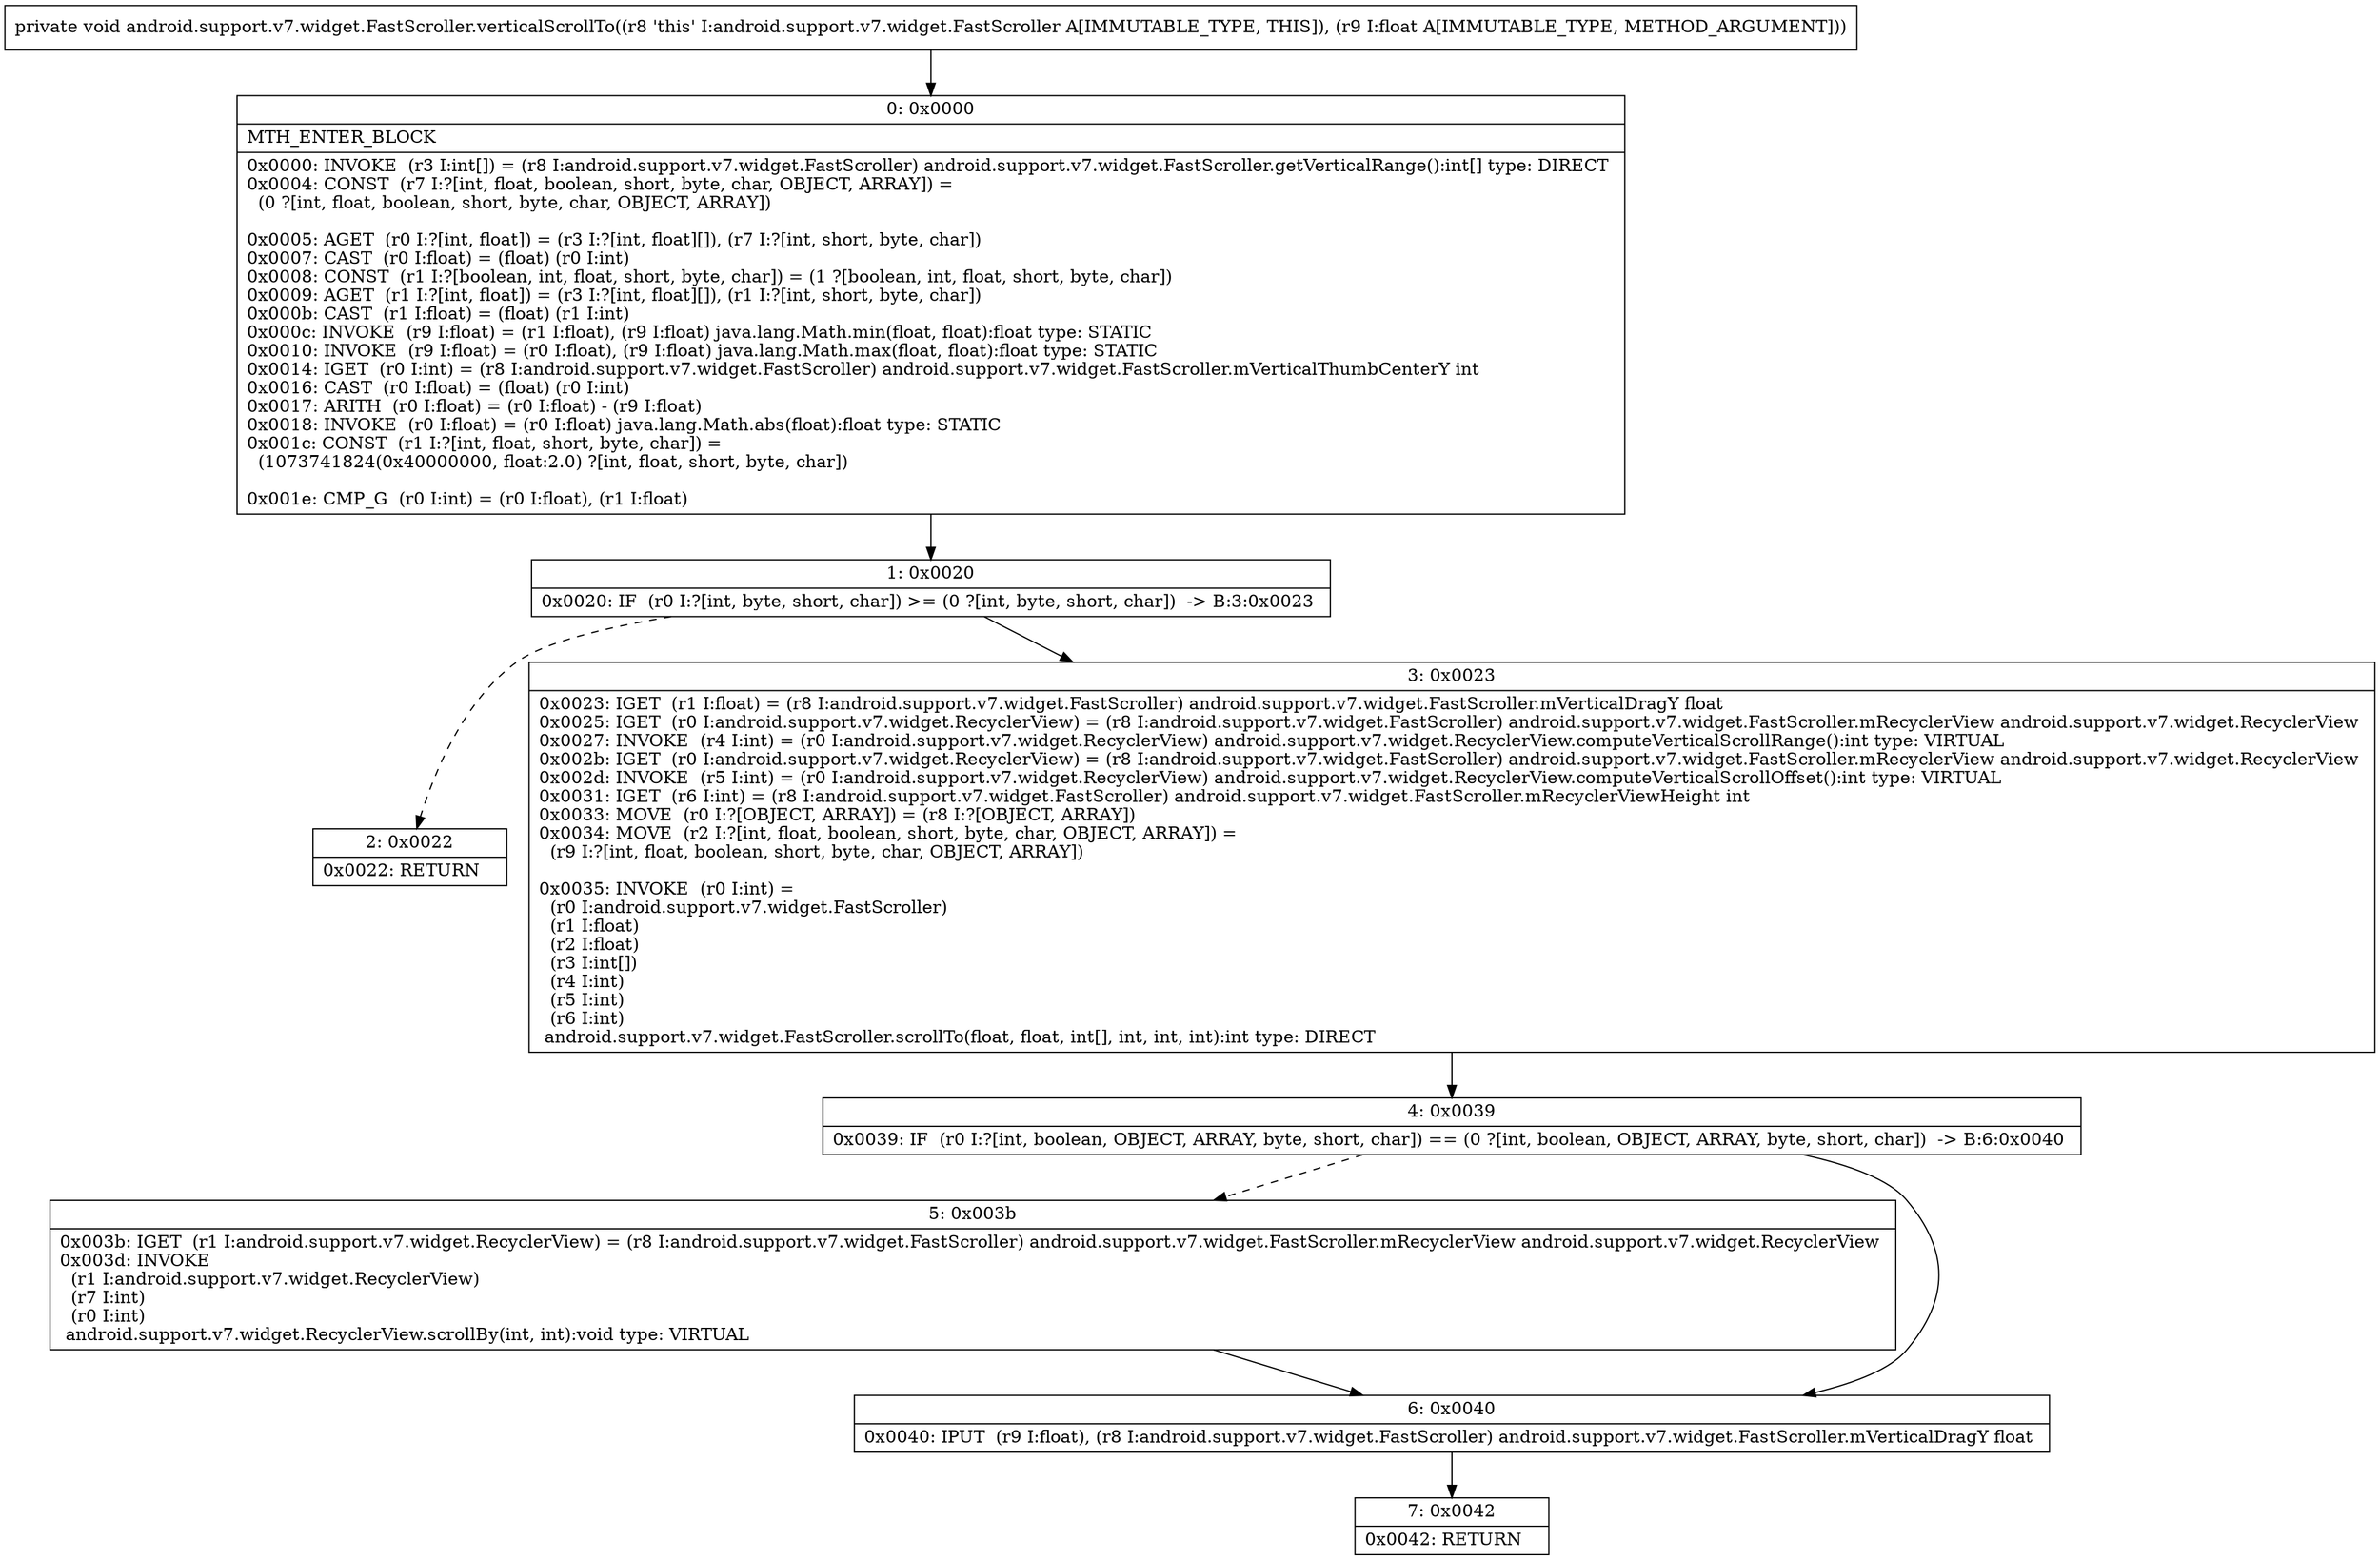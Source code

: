 digraph "CFG forandroid.support.v7.widget.FastScroller.verticalScrollTo(F)V" {
Node_0 [shape=record,label="{0\:\ 0x0000|MTH_ENTER_BLOCK\l|0x0000: INVOKE  (r3 I:int[]) = (r8 I:android.support.v7.widget.FastScroller) android.support.v7.widget.FastScroller.getVerticalRange():int[] type: DIRECT \l0x0004: CONST  (r7 I:?[int, float, boolean, short, byte, char, OBJECT, ARRAY]) = \l  (0 ?[int, float, boolean, short, byte, char, OBJECT, ARRAY])\l \l0x0005: AGET  (r0 I:?[int, float]) = (r3 I:?[int, float][]), (r7 I:?[int, short, byte, char]) \l0x0007: CAST  (r0 I:float) = (float) (r0 I:int) \l0x0008: CONST  (r1 I:?[boolean, int, float, short, byte, char]) = (1 ?[boolean, int, float, short, byte, char]) \l0x0009: AGET  (r1 I:?[int, float]) = (r3 I:?[int, float][]), (r1 I:?[int, short, byte, char]) \l0x000b: CAST  (r1 I:float) = (float) (r1 I:int) \l0x000c: INVOKE  (r9 I:float) = (r1 I:float), (r9 I:float) java.lang.Math.min(float, float):float type: STATIC \l0x0010: INVOKE  (r9 I:float) = (r0 I:float), (r9 I:float) java.lang.Math.max(float, float):float type: STATIC \l0x0014: IGET  (r0 I:int) = (r8 I:android.support.v7.widget.FastScroller) android.support.v7.widget.FastScroller.mVerticalThumbCenterY int \l0x0016: CAST  (r0 I:float) = (float) (r0 I:int) \l0x0017: ARITH  (r0 I:float) = (r0 I:float) \- (r9 I:float) \l0x0018: INVOKE  (r0 I:float) = (r0 I:float) java.lang.Math.abs(float):float type: STATIC \l0x001c: CONST  (r1 I:?[int, float, short, byte, char]) = \l  (1073741824(0x40000000, float:2.0) ?[int, float, short, byte, char])\l \l0x001e: CMP_G  (r0 I:int) = (r0 I:float), (r1 I:float) \l}"];
Node_1 [shape=record,label="{1\:\ 0x0020|0x0020: IF  (r0 I:?[int, byte, short, char]) \>= (0 ?[int, byte, short, char])  \-\> B:3:0x0023 \l}"];
Node_2 [shape=record,label="{2\:\ 0x0022|0x0022: RETURN   \l}"];
Node_3 [shape=record,label="{3\:\ 0x0023|0x0023: IGET  (r1 I:float) = (r8 I:android.support.v7.widget.FastScroller) android.support.v7.widget.FastScroller.mVerticalDragY float \l0x0025: IGET  (r0 I:android.support.v7.widget.RecyclerView) = (r8 I:android.support.v7.widget.FastScroller) android.support.v7.widget.FastScroller.mRecyclerView android.support.v7.widget.RecyclerView \l0x0027: INVOKE  (r4 I:int) = (r0 I:android.support.v7.widget.RecyclerView) android.support.v7.widget.RecyclerView.computeVerticalScrollRange():int type: VIRTUAL \l0x002b: IGET  (r0 I:android.support.v7.widget.RecyclerView) = (r8 I:android.support.v7.widget.FastScroller) android.support.v7.widget.FastScroller.mRecyclerView android.support.v7.widget.RecyclerView \l0x002d: INVOKE  (r5 I:int) = (r0 I:android.support.v7.widget.RecyclerView) android.support.v7.widget.RecyclerView.computeVerticalScrollOffset():int type: VIRTUAL \l0x0031: IGET  (r6 I:int) = (r8 I:android.support.v7.widget.FastScroller) android.support.v7.widget.FastScroller.mRecyclerViewHeight int \l0x0033: MOVE  (r0 I:?[OBJECT, ARRAY]) = (r8 I:?[OBJECT, ARRAY]) \l0x0034: MOVE  (r2 I:?[int, float, boolean, short, byte, char, OBJECT, ARRAY]) = \l  (r9 I:?[int, float, boolean, short, byte, char, OBJECT, ARRAY])\l \l0x0035: INVOKE  (r0 I:int) = \l  (r0 I:android.support.v7.widget.FastScroller)\l  (r1 I:float)\l  (r2 I:float)\l  (r3 I:int[])\l  (r4 I:int)\l  (r5 I:int)\l  (r6 I:int)\l android.support.v7.widget.FastScroller.scrollTo(float, float, int[], int, int, int):int type: DIRECT \l}"];
Node_4 [shape=record,label="{4\:\ 0x0039|0x0039: IF  (r0 I:?[int, boolean, OBJECT, ARRAY, byte, short, char]) == (0 ?[int, boolean, OBJECT, ARRAY, byte, short, char])  \-\> B:6:0x0040 \l}"];
Node_5 [shape=record,label="{5\:\ 0x003b|0x003b: IGET  (r1 I:android.support.v7.widget.RecyclerView) = (r8 I:android.support.v7.widget.FastScroller) android.support.v7.widget.FastScroller.mRecyclerView android.support.v7.widget.RecyclerView \l0x003d: INVOKE  \l  (r1 I:android.support.v7.widget.RecyclerView)\l  (r7 I:int)\l  (r0 I:int)\l android.support.v7.widget.RecyclerView.scrollBy(int, int):void type: VIRTUAL \l}"];
Node_6 [shape=record,label="{6\:\ 0x0040|0x0040: IPUT  (r9 I:float), (r8 I:android.support.v7.widget.FastScroller) android.support.v7.widget.FastScroller.mVerticalDragY float \l}"];
Node_7 [shape=record,label="{7\:\ 0x0042|0x0042: RETURN   \l}"];
MethodNode[shape=record,label="{private void android.support.v7.widget.FastScroller.verticalScrollTo((r8 'this' I:android.support.v7.widget.FastScroller A[IMMUTABLE_TYPE, THIS]), (r9 I:float A[IMMUTABLE_TYPE, METHOD_ARGUMENT])) }"];
MethodNode -> Node_0;
Node_0 -> Node_1;
Node_1 -> Node_2[style=dashed];
Node_1 -> Node_3;
Node_3 -> Node_4;
Node_4 -> Node_5[style=dashed];
Node_4 -> Node_6;
Node_5 -> Node_6;
Node_6 -> Node_7;
}

